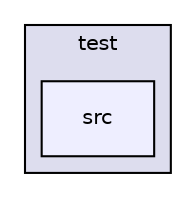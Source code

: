 digraph "test/src" {
  compound=true
  node [ fontsize="10", fontname="Helvetica"];
  edge [ labelfontsize="10", labelfontname="Helvetica"];
  subgraph clusterdir_13e138d54eb8818da29c3992edef070a {
    graph [ bgcolor="#ddddee", pencolor="black", label="test" fontname="Helvetica", fontsize="10", URL="dir_13e138d54eb8818da29c3992edef070a.html"]
  dir_7440c80a84150c89eded6c163cdc56e5 [shape=box, label="src", style="filled", fillcolor="#eeeeff", pencolor="black", URL="dir_7440c80a84150c89eded6c163cdc56e5.html"];
  }
}
